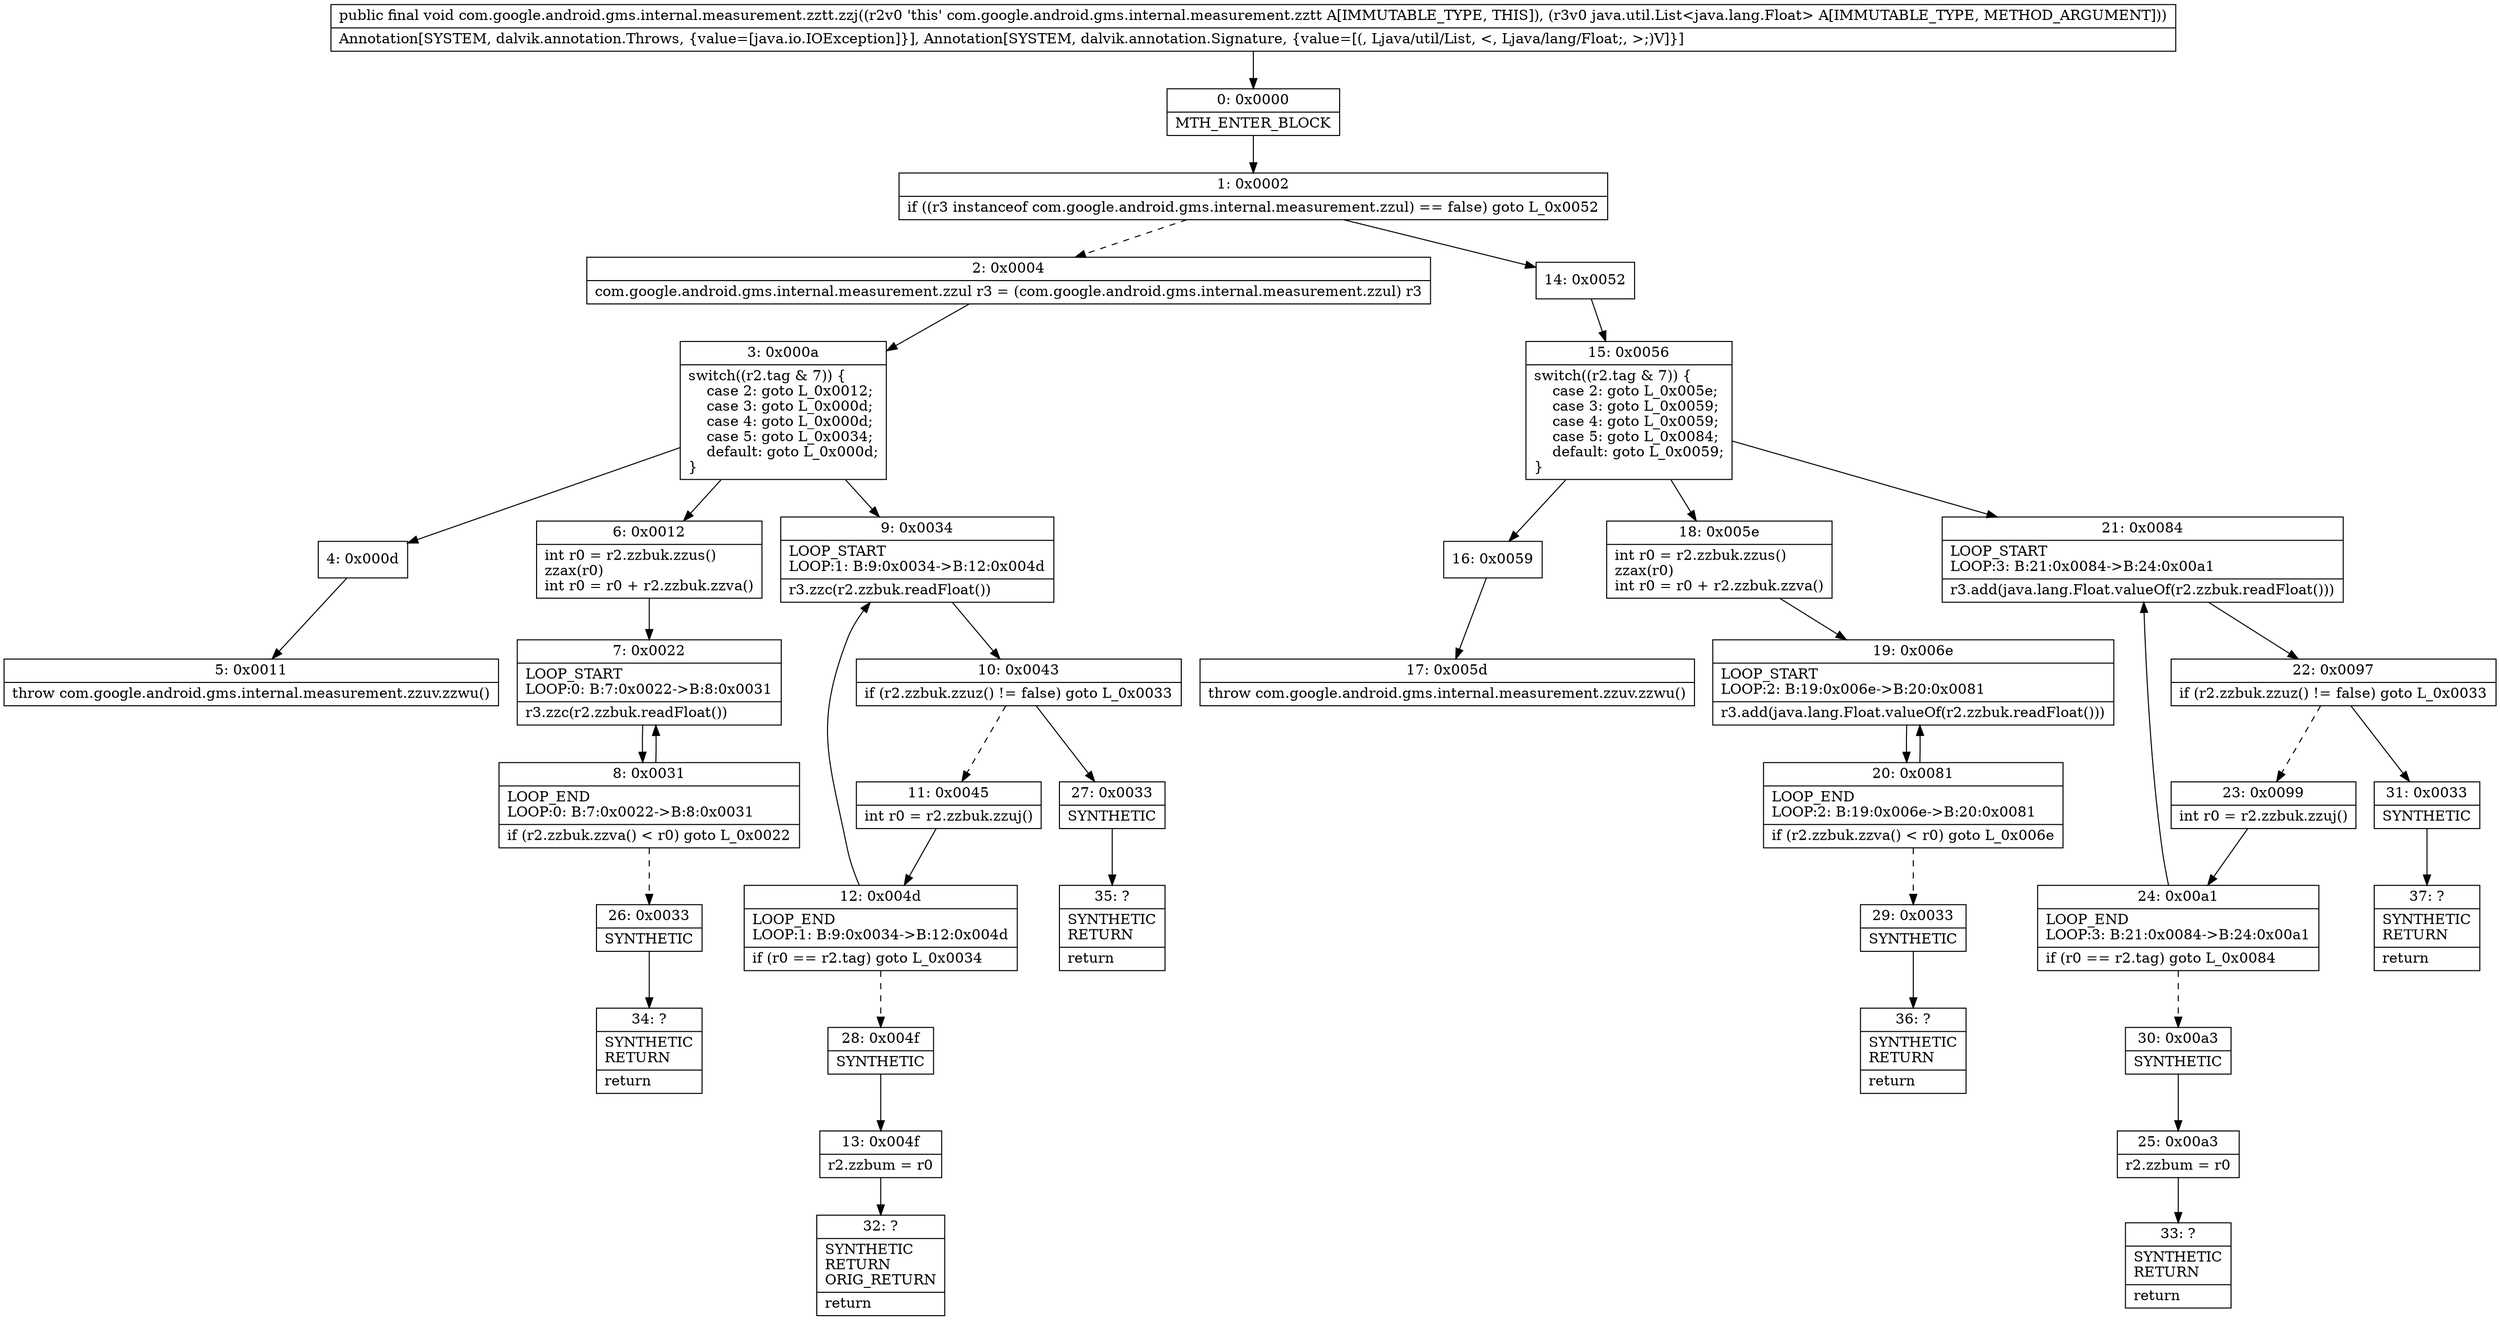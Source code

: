 digraph "CFG forcom.google.android.gms.internal.measurement.zztt.zzj(Ljava\/util\/List;)V" {
Node_0 [shape=record,label="{0\:\ 0x0000|MTH_ENTER_BLOCK\l}"];
Node_1 [shape=record,label="{1\:\ 0x0002|if ((r3 instanceof com.google.android.gms.internal.measurement.zzul) == false) goto L_0x0052\l}"];
Node_2 [shape=record,label="{2\:\ 0x0004|com.google.android.gms.internal.measurement.zzul r3 = (com.google.android.gms.internal.measurement.zzul) r3\l}"];
Node_3 [shape=record,label="{3\:\ 0x000a|switch((r2.tag & 7)) \{\l    case 2: goto L_0x0012;\l    case 3: goto L_0x000d;\l    case 4: goto L_0x000d;\l    case 5: goto L_0x0034;\l    default: goto L_0x000d;\l\}\l}"];
Node_4 [shape=record,label="{4\:\ 0x000d}"];
Node_5 [shape=record,label="{5\:\ 0x0011|throw com.google.android.gms.internal.measurement.zzuv.zzwu()\l}"];
Node_6 [shape=record,label="{6\:\ 0x0012|int r0 = r2.zzbuk.zzus()\lzzax(r0)\lint r0 = r0 + r2.zzbuk.zzva()\l}"];
Node_7 [shape=record,label="{7\:\ 0x0022|LOOP_START\lLOOP:0: B:7:0x0022\-\>B:8:0x0031\l|r3.zzc(r2.zzbuk.readFloat())\l}"];
Node_8 [shape=record,label="{8\:\ 0x0031|LOOP_END\lLOOP:0: B:7:0x0022\-\>B:8:0x0031\l|if (r2.zzbuk.zzva() \< r0) goto L_0x0022\l}"];
Node_9 [shape=record,label="{9\:\ 0x0034|LOOP_START\lLOOP:1: B:9:0x0034\-\>B:12:0x004d\l|r3.zzc(r2.zzbuk.readFloat())\l}"];
Node_10 [shape=record,label="{10\:\ 0x0043|if (r2.zzbuk.zzuz() != false) goto L_0x0033\l}"];
Node_11 [shape=record,label="{11\:\ 0x0045|int r0 = r2.zzbuk.zzuj()\l}"];
Node_12 [shape=record,label="{12\:\ 0x004d|LOOP_END\lLOOP:1: B:9:0x0034\-\>B:12:0x004d\l|if (r0 == r2.tag) goto L_0x0034\l}"];
Node_13 [shape=record,label="{13\:\ 0x004f|r2.zzbum = r0\l}"];
Node_14 [shape=record,label="{14\:\ 0x0052}"];
Node_15 [shape=record,label="{15\:\ 0x0056|switch((r2.tag & 7)) \{\l    case 2: goto L_0x005e;\l    case 3: goto L_0x0059;\l    case 4: goto L_0x0059;\l    case 5: goto L_0x0084;\l    default: goto L_0x0059;\l\}\l}"];
Node_16 [shape=record,label="{16\:\ 0x0059}"];
Node_17 [shape=record,label="{17\:\ 0x005d|throw com.google.android.gms.internal.measurement.zzuv.zzwu()\l}"];
Node_18 [shape=record,label="{18\:\ 0x005e|int r0 = r2.zzbuk.zzus()\lzzax(r0)\lint r0 = r0 + r2.zzbuk.zzva()\l}"];
Node_19 [shape=record,label="{19\:\ 0x006e|LOOP_START\lLOOP:2: B:19:0x006e\-\>B:20:0x0081\l|r3.add(java.lang.Float.valueOf(r2.zzbuk.readFloat()))\l}"];
Node_20 [shape=record,label="{20\:\ 0x0081|LOOP_END\lLOOP:2: B:19:0x006e\-\>B:20:0x0081\l|if (r2.zzbuk.zzva() \< r0) goto L_0x006e\l}"];
Node_21 [shape=record,label="{21\:\ 0x0084|LOOP_START\lLOOP:3: B:21:0x0084\-\>B:24:0x00a1\l|r3.add(java.lang.Float.valueOf(r2.zzbuk.readFloat()))\l}"];
Node_22 [shape=record,label="{22\:\ 0x0097|if (r2.zzbuk.zzuz() != false) goto L_0x0033\l}"];
Node_23 [shape=record,label="{23\:\ 0x0099|int r0 = r2.zzbuk.zzuj()\l}"];
Node_24 [shape=record,label="{24\:\ 0x00a1|LOOP_END\lLOOP:3: B:21:0x0084\-\>B:24:0x00a1\l|if (r0 == r2.tag) goto L_0x0084\l}"];
Node_25 [shape=record,label="{25\:\ 0x00a3|r2.zzbum = r0\l}"];
Node_26 [shape=record,label="{26\:\ 0x0033|SYNTHETIC\l}"];
Node_27 [shape=record,label="{27\:\ 0x0033|SYNTHETIC\l}"];
Node_28 [shape=record,label="{28\:\ 0x004f|SYNTHETIC\l}"];
Node_29 [shape=record,label="{29\:\ 0x0033|SYNTHETIC\l}"];
Node_30 [shape=record,label="{30\:\ 0x00a3|SYNTHETIC\l}"];
Node_31 [shape=record,label="{31\:\ 0x0033|SYNTHETIC\l}"];
Node_32 [shape=record,label="{32\:\ ?|SYNTHETIC\lRETURN\lORIG_RETURN\l|return\l}"];
Node_33 [shape=record,label="{33\:\ ?|SYNTHETIC\lRETURN\l|return\l}"];
Node_34 [shape=record,label="{34\:\ ?|SYNTHETIC\lRETURN\l|return\l}"];
Node_35 [shape=record,label="{35\:\ ?|SYNTHETIC\lRETURN\l|return\l}"];
Node_36 [shape=record,label="{36\:\ ?|SYNTHETIC\lRETURN\l|return\l}"];
Node_37 [shape=record,label="{37\:\ ?|SYNTHETIC\lRETURN\l|return\l}"];
MethodNode[shape=record,label="{public final void com.google.android.gms.internal.measurement.zztt.zzj((r2v0 'this' com.google.android.gms.internal.measurement.zztt A[IMMUTABLE_TYPE, THIS]), (r3v0 java.util.List\<java.lang.Float\> A[IMMUTABLE_TYPE, METHOD_ARGUMENT]))  | Annotation[SYSTEM, dalvik.annotation.Throws, \{value=[java.io.IOException]\}], Annotation[SYSTEM, dalvik.annotation.Signature, \{value=[(, Ljava\/util\/List, \<, Ljava\/lang\/Float;, \>;)V]\}]\l}"];
MethodNode -> Node_0;
Node_0 -> Node_1;
Node_1 -> Node_2[style=dashed];
Node_1 -> Node_14;
Node_2 -> Node_3;
Node_3 -> Node_4;
Node_3 -> Node_6;
Node_3 -> Node_9;
Node_4 -> Node_5;
Node_6 -> Node_7;
Node_7 -> Node_8;
Node_8 -> Node_7;
Node_8 -> Node_26[style=dashed];
Node_9 -> Node_10;
Node_10 -> Node_11[style=dashed];
Node_10 -> Node_27;
Node_11 -> Node_12;
Node_12 -> Node_9;
Node_12 -> Node_28[style=dashed];
Node_13 -> Node_32;
Node_14 -> Node_15;
Node_15 -> Node_16;
Node_15 -> Node_18;
Node_15 -> Node_21;
Node_16 -> Node_17;
Node_18 -> Node_19;
Node_19 -> Node_20;
Node_20 -> Node_19;
Node_20 -> Node_29[style=dashed];
Node_21 -> Node_22;
Node_22 -> Node_23[style=dashed];
Node_22 -> Node_31;
Node_23 -> Node_24;
Node_24 -> Node_21;
Node_24 -> Node_30[style=dashed];
Node_25 -> Node_33;
Node_26 -> Node_34;
Node_27 -> Node_35;
Node_28 -> Node_13;
Node_29 -> Node_36;
Node_30 -> Node_25;
Node_31 -> Node_37;
}

